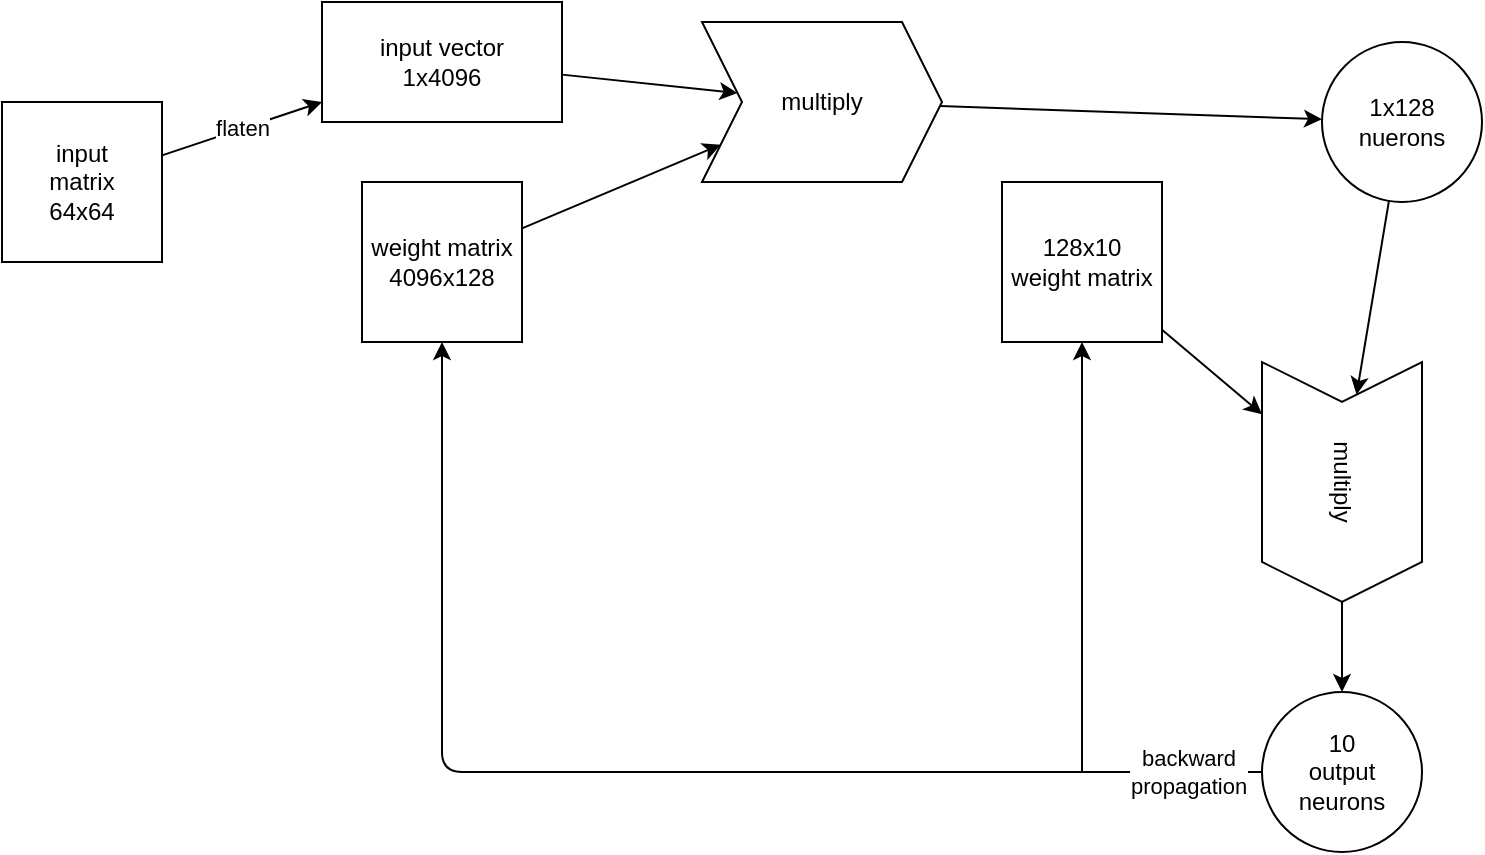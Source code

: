 <mxfile>
    <diagram id="EFKVLJ-YhMdlelMVhOAa" name="Page-1">
        <mxGraphModel dx="724" dy="740" grid="1" gridSize="10" guides="1" tooltips="1" connect="1" arrows="1" fold="1" page="1" pageScale="1" pageWidth="827" pageHeight="1169" math="0" shadow="0">
            <root>
                <mxCell id="0"/>
                <mxCell id="1" parent="0"/>
                <mxCell id="4" value="flaten" style="edgeStyle=none;html=1;" parent="1" source="2" target="3" edge="1">
                    <mxGeometry relative="1" as="geometry"/>
                </mxCell>
                <mxCell id="2" value="input&lt;br&gt;matrix&lt;br&gt;64x64" style="whiteSpace=wrap;html=1;aspect=fixed;" parent="1" vertex="1">
                    <mxGeometry x="20" y="250" width="80" height="80" as="geometry"/>
                </mxCell>
                <mxCell id="13" value="" style="edgeStyle=none;html=1;" parent="1" source="3" target="12" edge="1">
                    <mxGeometry relative="1" as="geometry"/>
                </mxCell>
                <mxCell id="3" value="input vector&lt;br&gt;1x4096" style="rounded=0;whiteSpace=wrap;html=1;" parent="1" vertex="1">
                    <mxGeometry x="180" y="200" width="120" height="60" as="geometry"/>
                </mxCell>
                <mxCell id="22" value="" style="edgeStyle=none;html=1;" parent="1" source="9" target="20" edge="1">
                    <mxGeometry relative="1" as="geometry"/>
                </mxCell>
                <mxCell id="9" value="1x128&lt;br&gt;nuerons" style="ellipse;whiteSpace=wrap;html=1;aspect=fixed;" parent="1" vertex="1">
                    <mxGeometry x="680" y="220" width="80" height="80" as="geometry"/>
                </mxCell>
                <mxCell id="14" value="" style="edgeStyle=none;html=1;" parent="1" source="11" target="12" edge="1">
                    <mxGeometry relative="1" as="geometry"/>
                </mxCell>
                <mxCell id="11" value="weight matrix&lt;br&gt;4096x128" style="whiteSpace=wrap;html=1;aspect=fixed;" parent="1" vertex="1">
                    <mxGeometry x="200" y="290" width="80" height="80" as="geometry"/>
                </mxCell>
                <mxCell id="15" value="" style="edgeStyle=none;html=1;" parent="1" source="12" target="9" edge="1">
                    <mxGeometry relative="1" as="geometry"/>
                </mxCell>
                <mxCell id="12" value="multiply" style="shape=step;perimeter=stepPerimeter;whiteSpace=wrap;html=1;fixedSize=1;" parent="1" vertex="1">
                    <mxGeometry x="370" y="210" width="120" height="80" as="geometry"/>
                </mxCell>
                <mxCell id="21" value="" style="edgeStyle=none;html=1;" parent="1" source="16" target="20" edge="1">
                    <mxGeometry relative="1" as="geometry"/>
                </mxCell>
                <mxCell id="29" style="edgeStyle=none;html=1;entryX=0.5;entryY=1;entryDx=0;entryDy=0;" edge="1" parent="1" target="16">
                    <mxGeometry relative="1" as="geometry">
                        <mxPoint x="490" y="490" as="targetPoint"/>
                        <mxPoint x="560" y="585" as="sourcePoint"/>
                    </mxGeometry>
                </mxCell>
                <mxCell id="16" value="128x10&lt;br&gt;weight matrix" style="whiteSpace=wrap;html=1;aspect=fixed;" parent="1" vertex="1">
                    <mxGeometry x="520" y="290" width="80" height="80" as="geometry"/>
                </mxCell>
                <mxCell id="24" value="" style="edgeStyle=none;html=1;" parent="1" source="20" target="23" edge="1">
                    <mxGeometry relative="1" as="geometry"/>
                </mxCell>
                <mxCell id="20" value="multiply" style="shape=step;perimeter=stepPerimeter;whiteSpace=wrap;fixedSize=1;rotation=90;html=1;direction=east;" parent="1" vertex="1">
                    <mxGeometry x="630" y="400" width="120" height="80" as="geometry"/>
                </mxCell>
                <mxCell id="26" style="edgeStyle=none;html=1;entryX=0.5;entryY=1;entryDx=0;entryDy=0;" edge="1" parent="1" source="23" target="11">
                    <mxGeometry relative="1" as="geometry">
                        <mxPoint x="240" y="580" as="targetPoint"/>
                        <Array as="points">
                            <mxPoint x="240" y="585"/>
                        </Array>
                    </mxGeometry>
                </mxCell>
                <mxCell id="30" value="backward&lt;br&gt;propagation" style="edgeLabel;html=1;align=center;verticalAlign=middle;resizable=0;points=[];" vertex="1" connectable="0" parent="26">
                    <mxGeometry x="-0.882" relative="1" as="geometry">
                        <mxPoint as="offset"/>
                    </mxGeometry>
                </mxCell>
                <mxCell id="23" value="10&lt;br&gt;output&lt;br&gt;neurons" style="ellipse;whiteSpace=wrap;html=1;aspect=fixed;" parent="1" vertex="1">
                    <mxGeometry x="650" y="545" width="80" height="80" as="geometry"/>
                </mxCell>
            </root>
        </mxGraphModel>
    </diagram>
</mxfile>